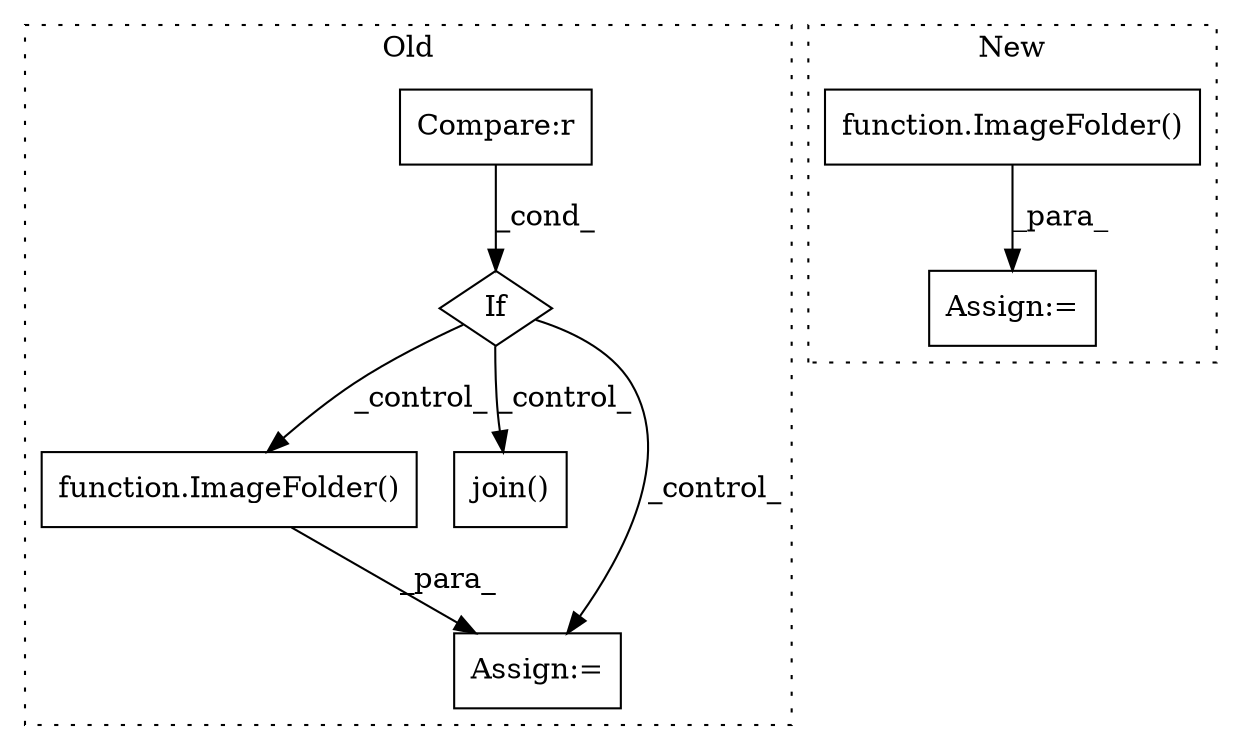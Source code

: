 digraph G {
subgraph cluster0 {
1 [label="function.ImageFolder()" a="75" s="9231,9253" l="12,1" shape="box"];
3 [label="If" a="96" s="9024" l="0" shape="diamond"];
4 [label="join()" a="75" s="9067,9102" l="13,1" shape="box"];
5 [label="Compare:r" a="40" s="9024" l="21" shape="box"];
6 [label="Assign:=" a="68" s="9228" l="3" shape="box"];
label = "Old";
style="dotted";
}
subgraph cluster1 {
2 [label="function.ImageFolder()" a="75" s="7529,7553" l="12,20" shape="box"];
7 [label="Assign:=" a="68" s="7526" l="3" shape="box"];
label = "New";
style="dotted";
}
1 -> 6 [label="_para_"];
2 -> 7 [label="_para_"];
3 -> 6 [label="_control_"];
3 -> 1 [label="_control_"];
3 -> 4 [label="_control_"];
5 -> 3 [label="_cond_"];
}